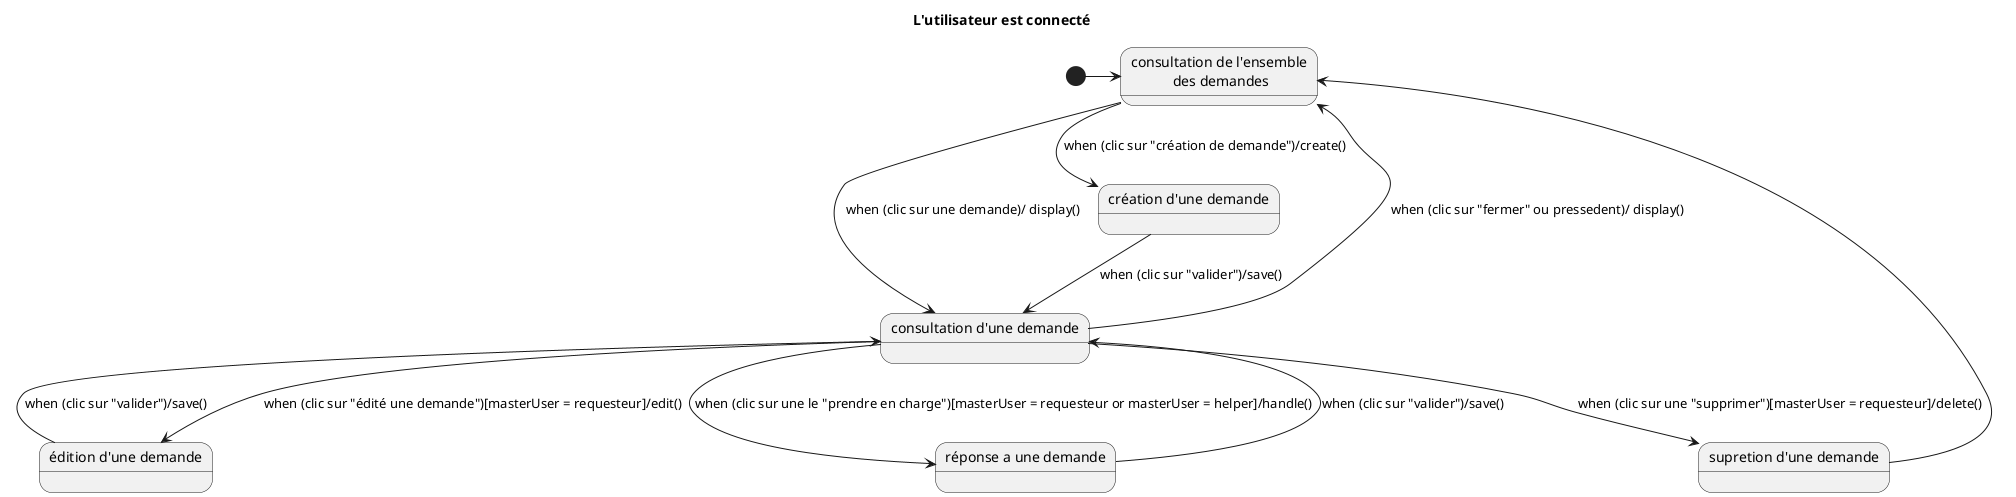 @startuml
title L'utilisateur est connecté


  state S5 as "consultation de l'ensemble\n des demandes"
  state S6 as "consultation d'une demande"
  state S7 as "création d'une demande"
  state S8 as "édition d'une demande"
  state S9 as "supretion d'une demande"
  state S10 as "réponse a une demande"

  [*] -> S5
  S5 --> S6 : when (clic sur une demande)/ display()
  S6 --> S5 : when (clic sur "fermer" ou pressedent)/ display()
  S5 --> S7 : when (clic sur "création de demande")/create()
  S6 --> S8 : when (clic sur "édité une demande")[masterUser = requesteur]/edit()
  S6 --> S9 : when (clic sur une "supprimer")[masterUser = requesteur]/delete()
  S6 --> S10 : when (clic sur une le "prendre en charge")[masterUser = requesteur or masterUser = helper]/handle()
  S9 --> S5  
  S7 --> S6 : when (clic sur "valider")/save()
  S8 --> S6 : when (clic sur "valider")/save()
  S10 --> S6 : when (clic sur "valider")/save()
@enduml